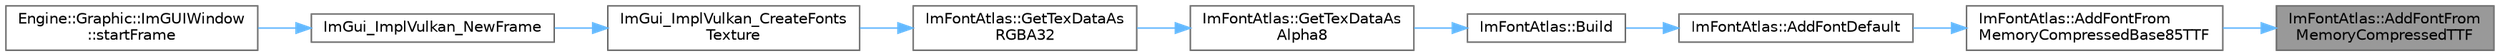 digraph "ImFontAtlas::AddFontFromMemoryCompressedTTF"
{
 // LATEX_PDF_SIZE
  bgcolor="transparent";
  edge [fontname=Helvetica,fontsize=10,labelfontname=Helvetica,labelfontsize=10];
  node [fontname=Helvetica,fontsize=10,shape=box,height=0.2,width=0.4];
  rankdir="RL";
  Node1 [id="Node000001",label="ImFontAtlas::AddFontFrom\lMemoryCompressedTTF",height=0.2,width=0.4,color="gray40", fillcolor="grey60", style="filled", fontcolor="black",tooltip=" "];
  Node1 -> Node2 [id="edge1_Node000001_Node000002",dir="back",color="steelblue1",style="solid",tooltip=" "];
  Node2 [id="Node000002",label="ImFontAtlas::AddFontFrom\lMemoryCompressedBase85TTF",height=0.2,width=0.4,color="grey40", fillcolor="white", style="filled",URL="$struct_im_font_atlas.html#ab43b930beb57c0b998f42f4586677956",tooltip=" "];
  Node2 -> Node3 [id="edge2_Node000002_Node000003",dir="back",color="steelblue1",style="solid",tooltip=" "];
  Node3 [id="Node000003",label="ImFontAtlas::AddFontDefault",height=0.2,width=0.4,color="grey40", fillcolor="white", style="filled",URL="$struct_im_font_atlas.html#a9d2b4a94579bf603a0d2662cd8348cbd",tooltip=" "];
  Node3 -> Node4 [id="edge3_Node000003_Node000004",dir="back",color="steelblue1",style="solid",tooltip=" "];
  Node4 [id="Node000004",label="ImFontAtlas::Build",height=0.2,width=0.4,color="grey40", fillcolor="white", style="filled",URL="$struct_im_font_atlas.html#a81e39e30dffa4dd7e458a53297451e27",tooltip=" "];
  Node4 -> Node5 [id="edge4_Node000004_Node000005",dir="back",color="steelblue1",style="solid",tooltip=" "];
  Node5 [id="Node000005",label="ImFontAtlas::GetTexDataAs\lAlpha8",height=0.2,width=0.4,color="grey40", fillcolor="white", style="filled",URL="$struct_im_font_atlas.html#aeff1a1044a1ab68d8f27bb2819cd9f44",tooltip=" "];
  Node5 -> Node6 [id="edge5_Node000005_Node000006",dir="back",color="steelblue1",style="solid",tooltip=" "];
  Node6 [id="Node000006",label="ImFontAtlas::GetTexDataAs\lRGBA32",height=0.2,width=0.4,color="grey40", fillcolor="white", style="filled",URL="$struct_im_font_atlas.html#a8abb0c4e67ebb38249d4df71218c4eec",tooltip=" "];
  Node6 -> Node7 [id="edge6_Node000006_Node000007",dir="back",color="steelblue1",style="solid",tooltip=" "];
  Node7 [id="Node000007",label="ImGui_ImplVulkan_CreateFonts\lTexture",height=0.2,width=0.4,color="grey40", fillcolor="white", style="filled",URL="$imgui__impl__vulkan_8cpp.html#a1c82e91ac58260f067208117773c5426",tooltip=" "];
  Node7 -> Node8 [id="edge7_Node000007_Node000008",dir="back",color="steelblue1",style="solid",tooltip=" "];
  Node8 [id="Node000008",label="ImGui_ImplVulkan_NewFrame",height=0.2,width=0.4,color="grey40", fillcolor="white", style="filled",URL="$imgui__impl__vulkan_8cpp.html#a4c03e9375aa038eb0745c802af07fb21",tooltip=" "];
  Node8 -> Node9 [id="edge8_Node000008_Node000009",dir="back",color="steelblue1",style="solid",tooltip=" "];
  Node9 [id="Node000009",label="Engine::Graphic::ImGUIWindow\l::startFrame",height=0.2,width=0.4,color="grey40", fillcolor="white", style="filled",URL="$class_engine_1_1_graphic_1_1_im_g_u_i_window.html#a9ca05f8fa30f8ee342d254eb0d34948a",tooltip=" "];
}
